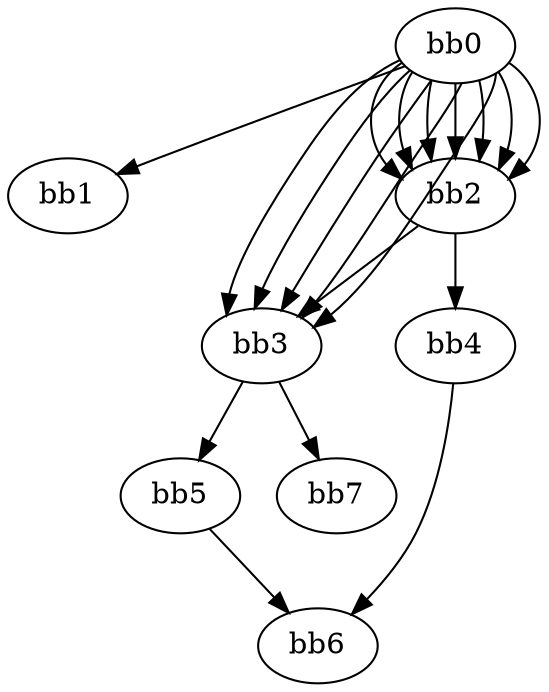 digraph {
    0 [ label = "bb0\l" ]
    1 [ label = "bb1\l" ]
    2 [ label = "bb2\l" ]
    3 [ label = "bb3\l" ]
    4 [ label = "bb4\l" ]
    5 [ label = "bb5\l" ]
    6 [ label = "bb6\l" ]
    7 [ label = "bb7\l" ]
    0 -> 1 [ ]
    0 -> 2 [ ]
    0 -> 2 [ ]
    0 -> 2 [ ]
    0 -> 2 [ ]
    0 -> 2 [ ]
    0 -> 2 [ ]
    0 -> 2 [ ]
    0 -> 3 [ ]
    0 -> 3 [ ]
    0 -> 3 [ ]
    0 -> 3 [ ]
    0 -> 3 [ ]
    2 -> 3 [ ]
    2 -> 4 [ ]
    3 -> 5 [ ]
    3 -> 7 [ ]
    4 -> 6 [ ]
    5 -> 6 [ ]
}

